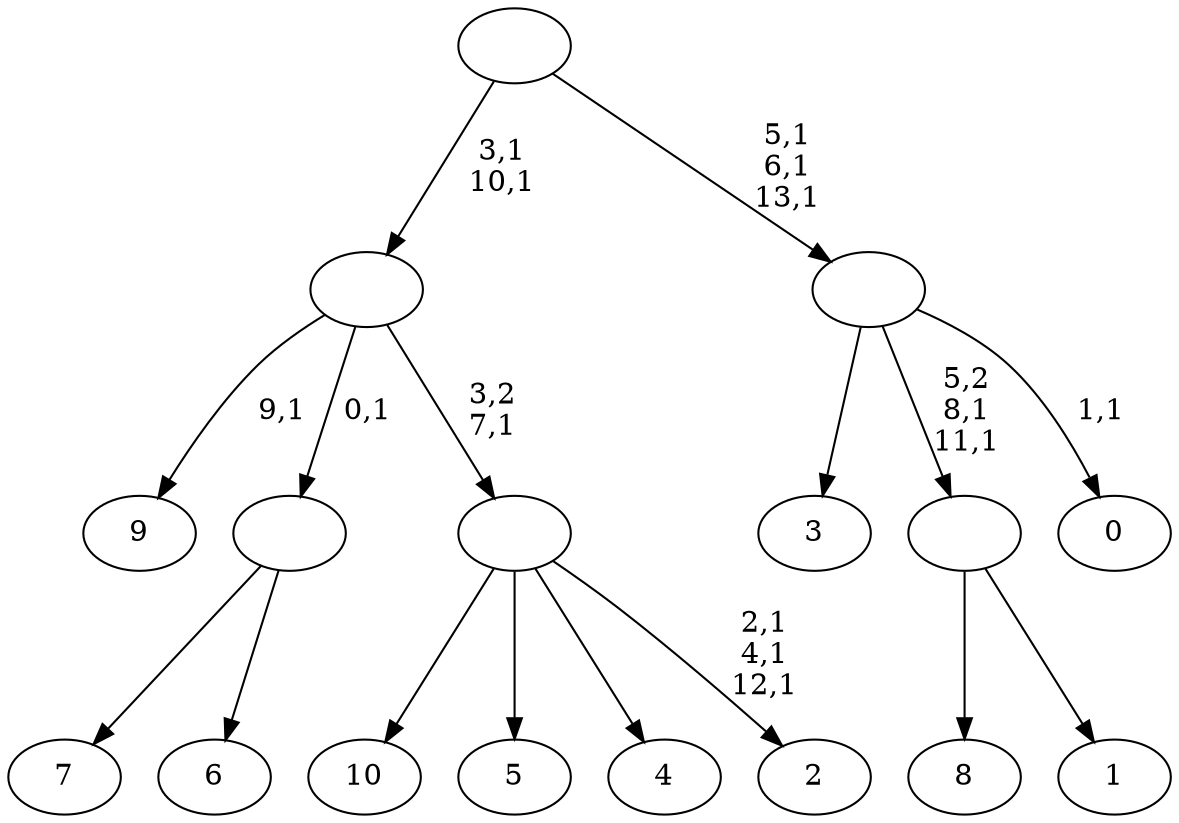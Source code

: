 digraph T {
	25 [label="10"]
	24 [label="9"]
	22 [label="8"]
	21 [label="7"]
	20 [label="6"]
	19 [label=""]
	18 [label="5"]
	17 [label="4"]
	16 [label="3"]
	15 [label="2"]
	11 [label=""]
	10 [label=""]
	8 [label="1"]
	7 [label=""]
	5 [label="0"]
	3 [label=""]
	0 [label=""]
	19 -> 21 [label=""]
	19 -> 20 [label=""]
	11 -> 15 [label="2,1\n4,1\n12,1"]
	11 -> 25 [label=""]
	11 -> 18 [label=""]
	11 -> 17 [label=""]
	10 -> 24 [label="9,1"]
	10 -> 19 [label="0,1"]
	10 -> 11 [label="3,2\n7,1"]
	7 -> 22 [label=""]
	7 -> 8 [label=""]
	3 -> 5 [label="1,1"]
	3 -> 7 [label="5,2\n8,1\n11,1"]
	3 -> 16 [label=""]
	0 -> 3 [label="5,1\n6,1\n13,1"]
	0 -> 10 [label="3,1\n10,1"]
}
